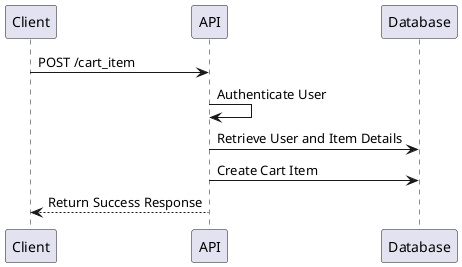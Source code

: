 ' @startuml 'LEVE1'

' left to right direction

' actor Customer
' actor Admin
' actor Guest

' rectangle OnlineShoppingSystem {
'     Customer -- (Search Products)
'     Customer -- (Add to Cart)
'     Customer -- (Checkout)
'     Customer -- (View Order Status)
'     Customer -- (Contact Customer Support)
    
'     (Manage Products) <-- Admin
'     (Manage Orders) <-- Admin
'     (Manage Customers) <-- Admin
'     Guest --> (Admin the application)
' }

' @enduml


@startuml 'LEVE2'
Client -> API: POST /cart_item
API -> API: Authenticate User
API -> Database: Retrieve User and Item Details
API -> Database: Create Cart Item
API --> Client: Return Success Response
@enduml

